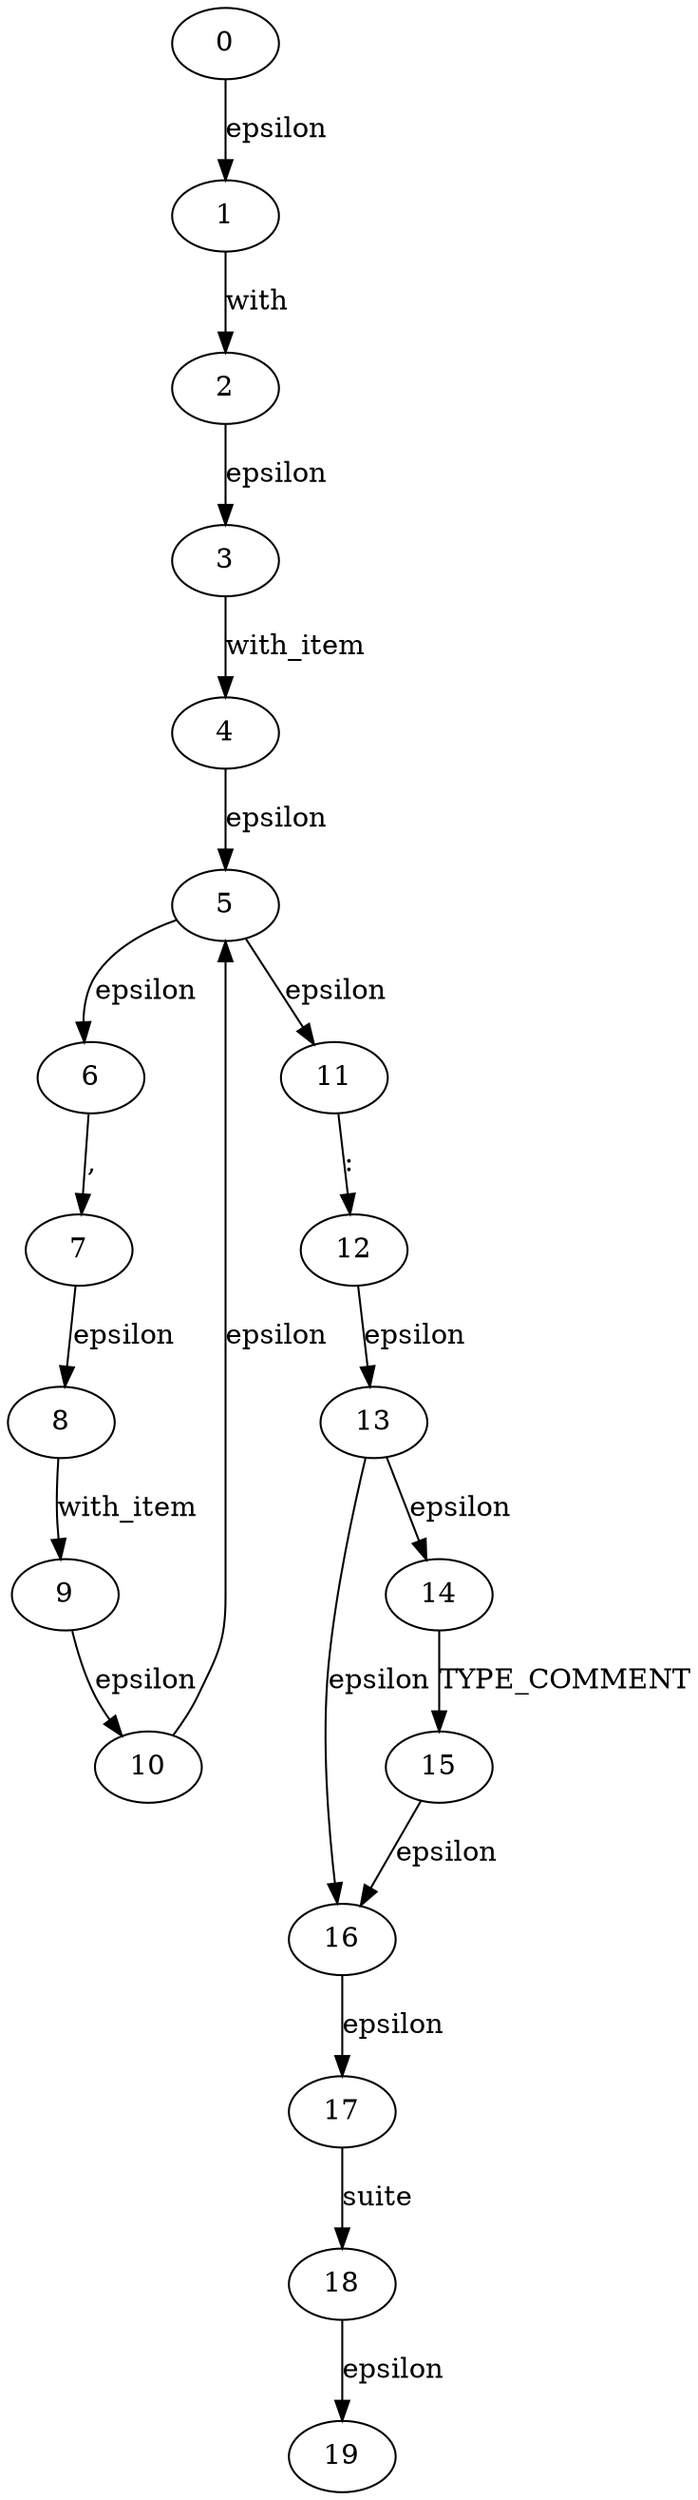 
digraph with_stmt {
  0->1[label=epsilon]
  1->2[label="with"]
  2->3[label=epsilon]
  3->4[label=with_item]
  4->5[label=epsilon]
  5->6[label=epsilon]
  6->7[label=","]
  7->8[label=epsilon]
  8->9[label=with_item]
  9->10[label=epsilon]
  10->5[label=epsilon]
  5->11[label=epsilon]
  11->12[label=":"]
  12->13[label=epsilon]
  13->14[label=epsilon]
  14->15[label=TYPE_COMMENT]
  15->16[label=epsilon]
  16->17[label=epsilon]
  17->18[label=suite]
  18->19[label=epsilon]
  13->16[label=epsilon]
}

